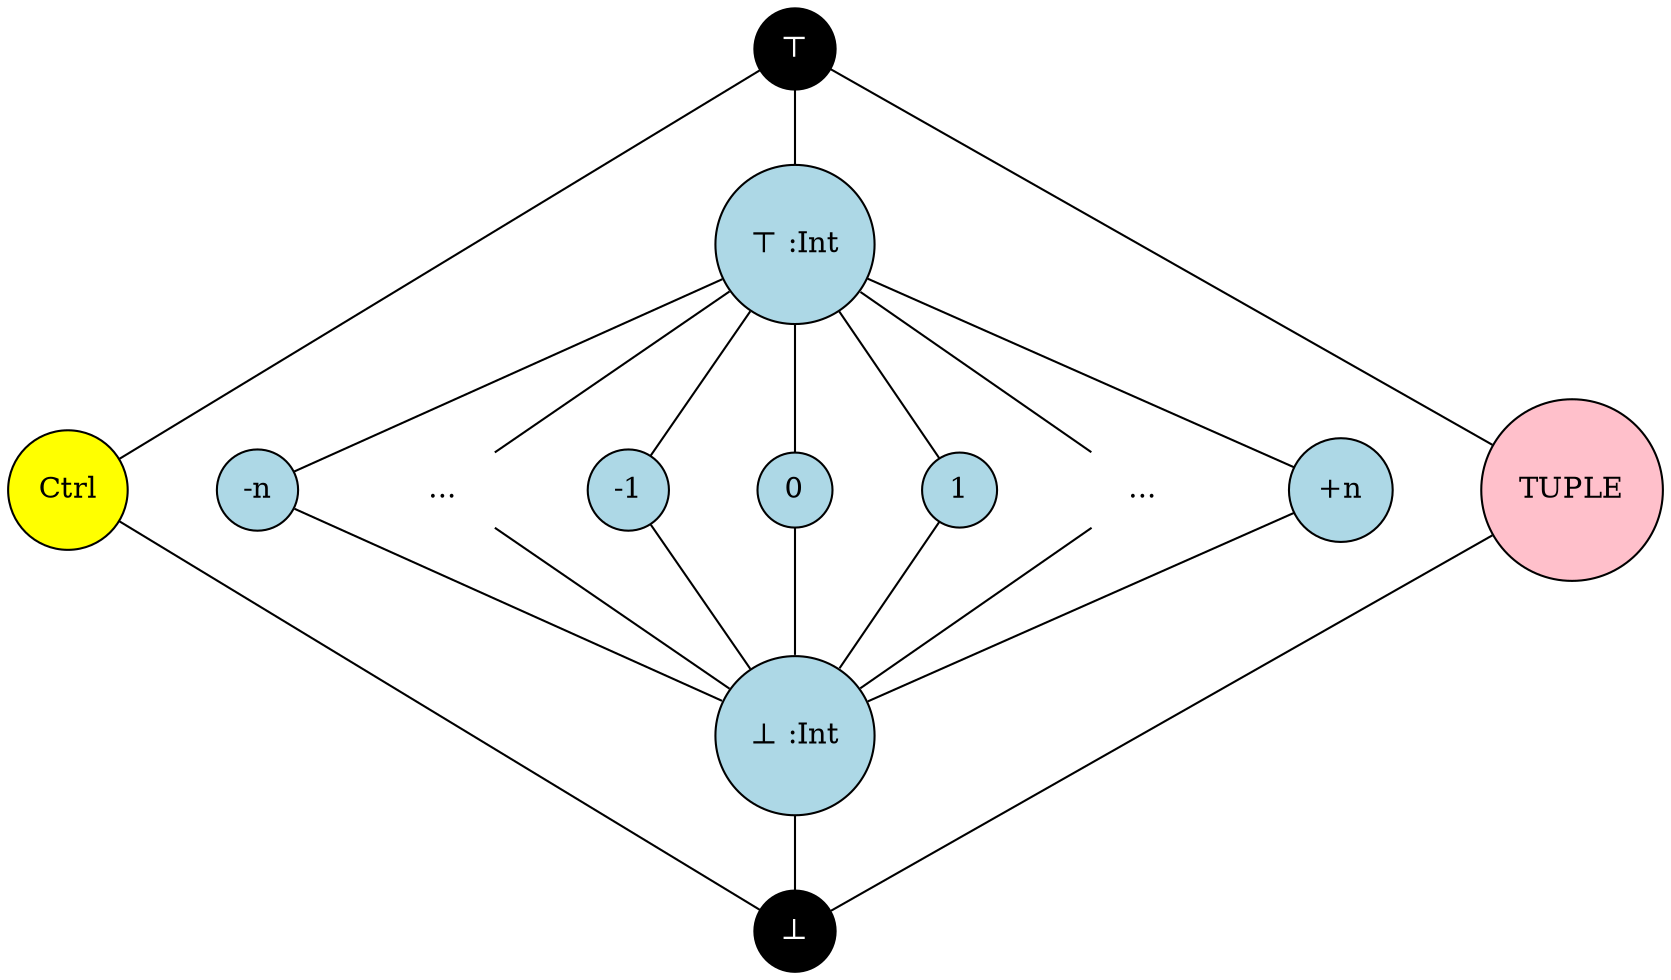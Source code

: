 digraph Lattice {
    // Define nodes
    splines=false;
    node [shape=circle, style=filled, fillcolor=lightblue];
    nodesep=0.6;

    TOP [label="⊤" , fillcolor=black, fontcolor=white];
    BOT [label="⊥", fillcolor=black, fontcolor=white];

    CTRL [label="Ctrl", fillcolor=yellow];

    INT_TOP [label="⊤ :Int"];
    INT_BOT [label="⊥ :Int"];

    INT_MIN [label="-n"];
    INT_MINDOTS [label="..." shape=none style=none];
    INT_MINUS [label="-1"];
    INT_ZERO [label="0"];
    INT_PLUS [label="1"];
    INT_MAXDOTS [label="..." shape=none style=none];
    INT_MAX [label="+n"];

    TUPLE [label="TUPLE", fillcolor=pink];

    // Define edges
    edge [arrowhead=none];

    TOP         -> INT_TOP;
    INT_TOP     -> INT_MIN;
    INT_TOP     -> INT_MINDOTS;
    INT_TOP     -> INT_MINUS;
    INT_TOP     -> INT_ZERO;
    INT_TOP     -> INT_PLUS;
    INT_TOP     -> INT_MAXDOTS;
    INT_TOP     -> INT_MAX;
    INT_MIN     -> INT_BOT;
    INT_MINDOTS -> INT_BOT;
    INT_MINUS   -> INT_BOT;
    INT_ZERO    -> INT_BOT;
    INT_PLUS    -> INT_BOT;
    INT_MAXDOTS -> INT_BOT;
    INT_MAX     -> INT_BOT;
    INT_BOT     -> BOT;

    INT_MIN -> INT_MINDOTS -> INT_MINUS -> INT_ZERO -> INT_PLUS -> INT_MAXDOTS -> INT_MAX [style=invis];

    TOP   -> TUPLE;
    TUPLE -> BOT;

    TOP   -> CTRL;
    CTRL  -> BOT;


    // Additional customization
    {rank=same; TOP}
    {rank=same; INT_TOP}
    {rank=same;
      CTRL;
      INT_MIN; INT_MINDOTS; INT_MINUS; INT_ZERO; INT_PLUS; INT_MAXDOTS; INT_MAX;
      TUPLE
    }
    {rank=same; INT_BOT}
    {rank=same; BOT;}
}
